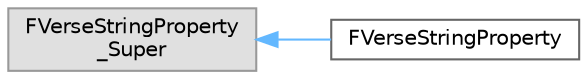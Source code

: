digraph "Graphical Class Hierarchy"
{
 // INTERACTIVE_SVG=YES
 // LATEX_PDF_SIZE
  bgcolor="transparent";
  edge [fontname=Helvetica,fontsize=10,labelfontname=Helvetica,labelfontsize=10];
  node [fontname=Helvetica,fontsize=10,shape=box,height=0.2,width=0.4];
  rankdir="LR";
  Node0 [id="Node000000",label="FVerseStringProperty\l_Super",height=0.2,width=0.4,color="grey60", fillcolor="#E0E0E0", style="filled",tooltip=" "];
  Node0 -> Node1 [id="edge5204_Node000000_Node000001",dir="back",color="steelblue1",style="solid",tooltip=" "];
  Node1 [id="Node000001",label="FVerseStringProperty",height=0.2,width=0.4,color="grey40", fillcolor="white", style="filled",URL="$d4/d14/classFVerseStringProperty.html",tooltip=" "];
}
